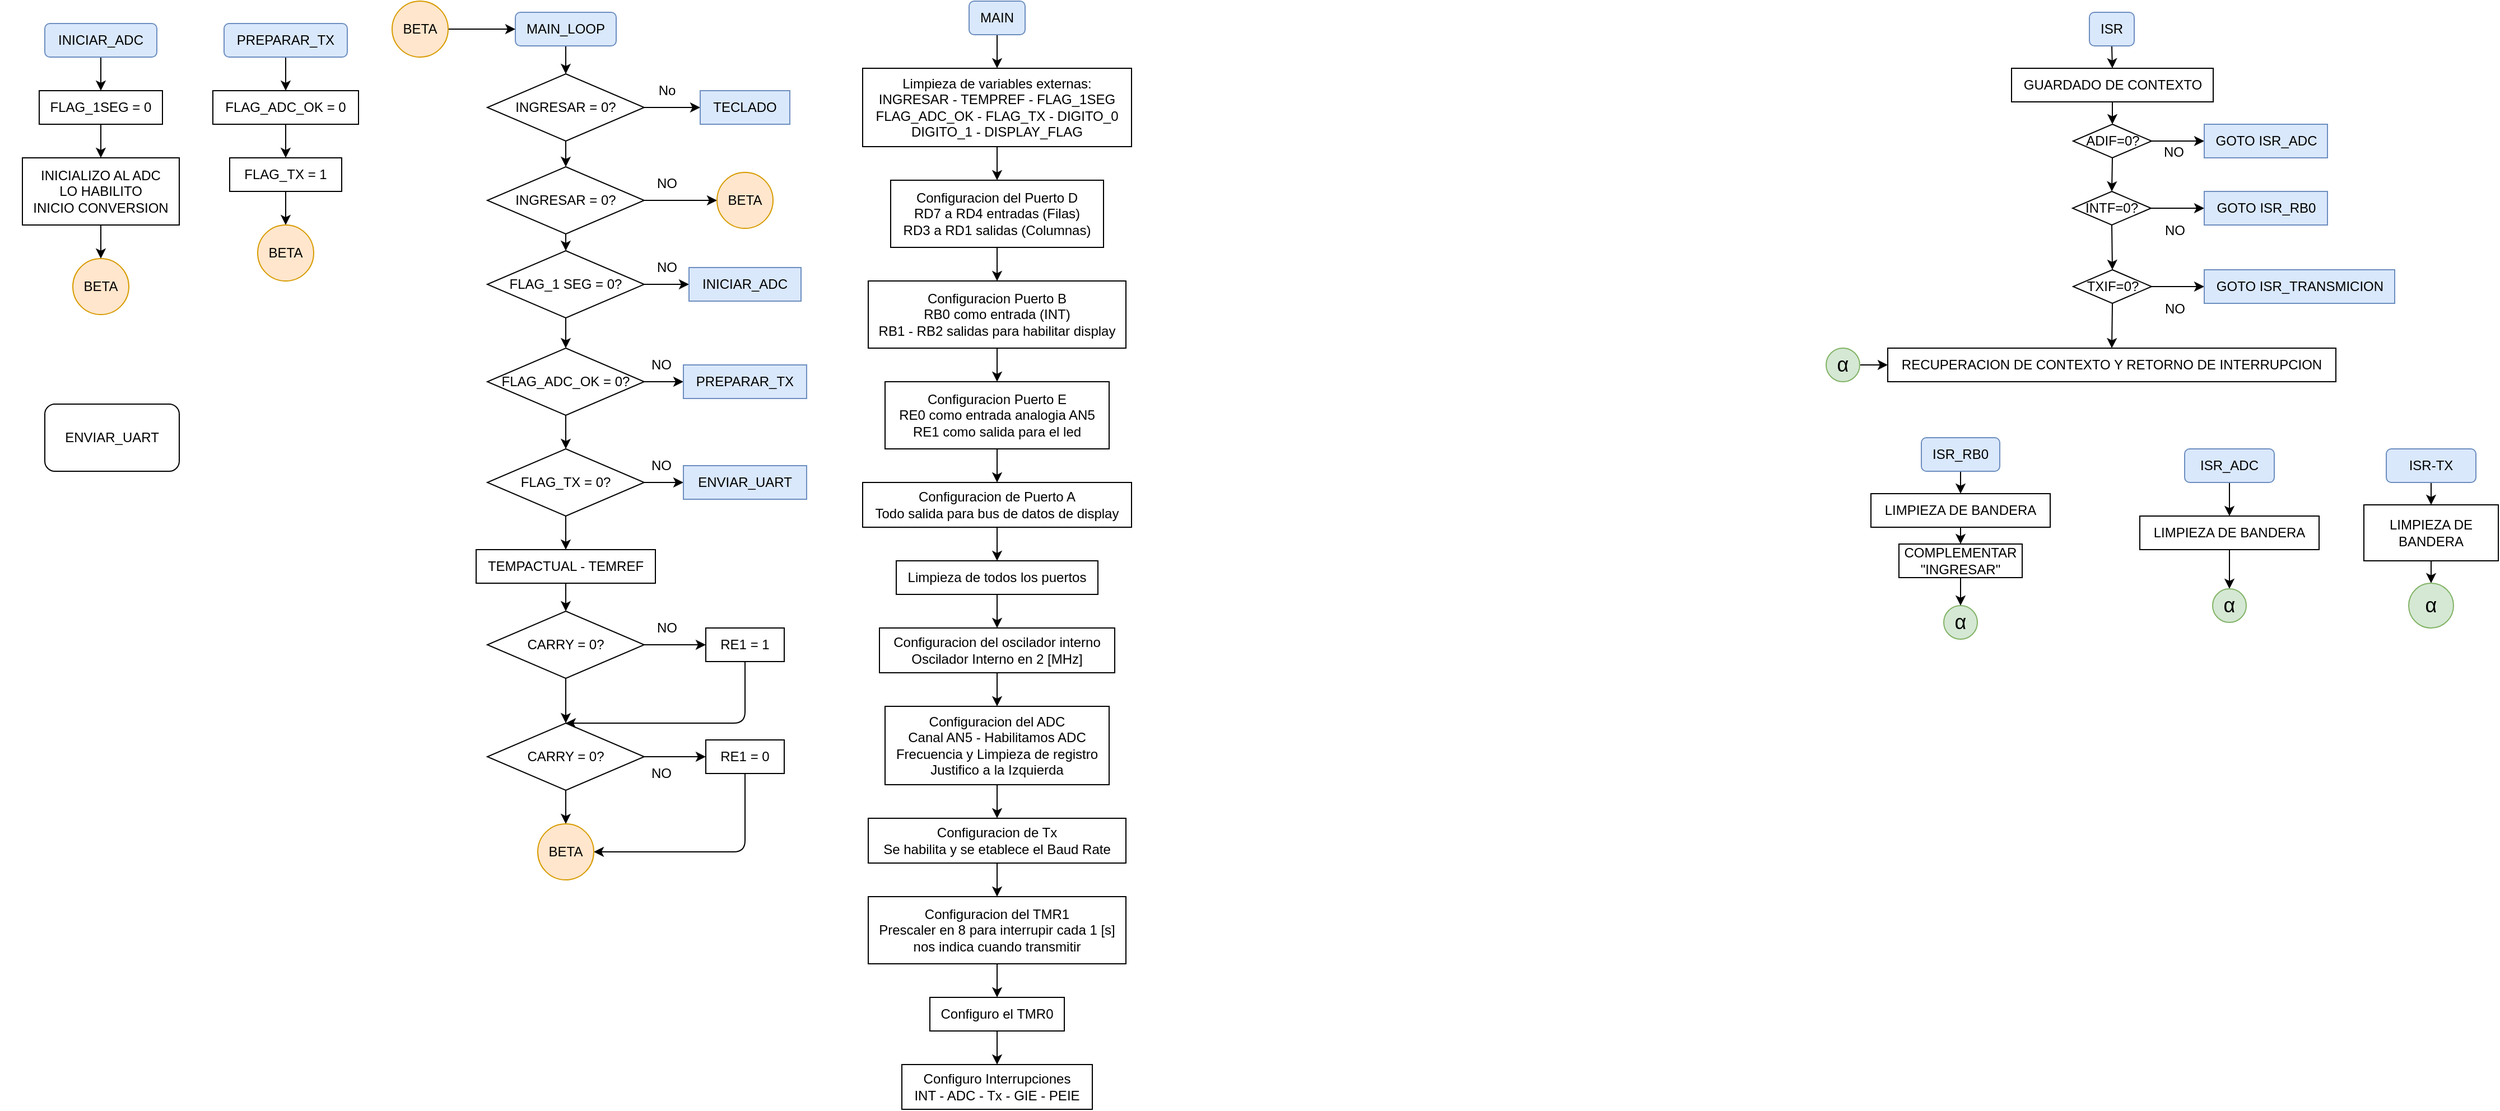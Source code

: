 <mxfile>
    <diagram id="9Iszyg2DKhIXJrNhtRNU" name="Page-1">
        <mxGraphModel dx="2291" dy="759" grid="1" gridSize="10" guides="1" tooltips="1" connect="1" arrows="1" fold="1" page="1" pageScale="1" pageWidth="850" pageHeight="1100" math="0" shadow="0">
            <root>
                <mxCell id="0"/>
                <mxCell id="1" parent="0"/>
                <mxCell id="99" value="" style="group" parent="1" vertex="1" connectable="0">
                    <mxGeometry x="90" y="410" width="160" height="220" as="geometry"/>
                </mxCell>
                <mxCell id="40" style="edgeStyle=none;html=1;exitX=0.5;exitY=1;exitDx=0;exitDy=0;" parent="99" source="41" target="43" edge="1">
                    <mxGeometry relative="1" as="geometry"/>
                </mxCell>
                <mxCell id="41" value="ISR_RB0" style="rounded=1;whiteSpace=wrap;html=1;fillColor=#dae8fc;strokeColor=#6c8ebf;" parent="99" vertex="1">
                    <mxGeometry x="45" width="70" height="30" as="geometry"/>
                </mxCell>
                <mxCell id="97" style="edgeStyle=none;html=1;exitX=0.5;exitY=1;exitDx=0;exitDy=0;entryX=0.5;entryY=0;entryDx=0;entryDy=0;" parent="99" source="43" target="96" edge="1">
                    <mxGeometry relative="1" as="geometry"/>
                </mxCell>
                <mxCell id="43" value="LIMPIEZA DE BANDERA" style="rounded=0;whiteSpace=wrap;html=1;" parent="99" vertex="1">
                    <mxGeometry y="50" width="160" height="30" as="geometry"/>
                </mxCell>
                <mxCell id="44" value="&lt;span style=&quot;font-family: &amp;quot;Google Sans&amp;quot;, Arial, sans-serif; font-size: 18px; text-align: start;&quot;&gt;&lt;font style=&quot;color: rgb(0, 0, 0);&quot;&gt;α&lt;/font&gt;&lt;/span&gt;" style="ellipse;whiteSpace=wrap;html=1;aspect=fixed;fillColor=#d5e8d4;strokeColor=#82b366;" parent="99" vertex="1">
                    <mxGeometry x="65" y="150" width="30" height="30" as="geometry"/>
                </mxCell>
                <mxCell id="98" style="edgeStyle=none;html=1;exitX=0.5;exitY=1;exitDx=0;exitDy=0;entryX=0.5;entryY=0;entryDx=0;entryDy=0;" parent="99" source="96" target="44" edge="1">
                    <mxGeometry relative="1" as="geometry"/>
                </mxCell>
                <mxCell id="96" value="COMPLEMENTAR &quot;INGRESAR&quot;" style="rounded=0;whiteSpace=wrap;html=1;" parent="99" vertex="1">
                    <mxGeometry x="25" y="95" width="110" height="30" as="geometry"/>
                </mxCell>
                <mxCell id="103" value="" style="group" parent="1" vertex="1" connectable="0">
                    <mxGeometry x="50" y="30" width="507.5" height="330" as="geometry"/>
                </mxCell>
                <mxCell id="13" style="edgeStyle=none;html=1;exitX=0.5;exitY=1;exitDx=0;exitDy=0;entryX=0.5;entryY=0;entryDx=0;entryDy=0;" parent="103" source="11" target="12" edge="1">
                    <mxGeometry relative="1" as="geometry"/>
                </mxCell>
                <mxCell id="11" value="ISR" style="rounded=1;whiteSpace=wrap;html=1;fillColor=#dae8fc;strokeColor=#6c8ebf;" parent="103" vertex="1">
                    <mxGeometry x="235" width="40" height="30" as="geometry"/>
                </mxCell>
                <mxCell id="17" style="edgeStyle=none;html=1;exitX=0.5;exitY=1;exitDx=0;exitDy=0;entryX=0.5;entryY=0;entryDx=0;entryDy=0;" parent="103" source="12" target="14" edge="1">
                    <mxGeometry relative="1" as="geometry"/>
                </mxCell>
                <mxCell id="12" value="GUARDADO DE CONTEXTO" style="rounded=0;whiteSpace=wrap;html=1;" parent="103" vertex="1">
                    <mxGeometry x="165.5" y="50" width="180" height="30" as="geometry"/>
                </mxCell>
                <mxCell id="18" style="edgeStyle=none;html=1;exitX=0.5;exitY=1;exitDx=0;exitDy=0;entryX=0.5;entryY=0;entryDx=0;entryDy=0;" parent="103" source="14" target="15" edge="1">
                    <mxGeometry relative="1" as="geometry"/>
                </mxCell>
                <mxCell id="23" style="edgeStyle=none;html=1;exitX=1;exitY=0.5;exitDx=0;exitDy=0;" parent="103" source="14" target="22" edge="1">
                    <mxGeometry relative="1" as="geometry"/>
                </mxCell>
                <mxCell id="14" value="ADIF=0?" style="rhombus;whiteSpace=wrap;html=1;" parent="103" vertex="1">
                    <mxGeometry x="220.5" y="100" width="70" height="30" as="geometry"/>
                </mxCell>
                <mxCell id="19" style="edgeStyle=none;html=1;exitX=0.5;exitY=1;exitDx=0;exitDy=0;entryX=0.5;entryY=0;entryDx=0;entryDy=0;" parent="103" source="15" target="16" edge="1">
                    <mxGeometry relative="1" as="geometry"/>
                </mxCell>
                <mxCell id="25" style="edgeStyle=none;html=1;exitX=1;exitY=0.5;exitDx=0;exitDy=0;entryX=0;entryY=0.5;entryDx=0;entryDy=0;" parent="103" source="15" target="24" edge="1">
                    <mxGeometry relative="1" as="geometry"/>
                </mxCell>
                <mxCell id="15" value="INTF=0?" style="rhombus;whiteSpace=wrap;html=1;" parent="103" vertex="1">
                    <mxGeometry x="220" y="160" width="70" height="30" as="geometry"/>
                </mxCell>
                <mxCell id="27" style="edgeStyle=none;html=1;exitX=1;exitY=0.5;exitDx=0;exitDy=0;entryX=0;entryY=0.5;entryDx=0;entryDy=0;" parent="103" source="16" target="26" edge="1">
                    <mxGeometry relative="1" as="geometry"/>
                </mxCell>
                <mxCell id="32" style="edgeStyle=none;html=1;exitX=0.5;exitY=1;exitDx=0;exitDy=0;entryX=0.5;entryY=0;entryDx=0;entryDy=0;" parent="103" source="16" target="31" edge="1">
                    <mxGeometry relative="1" as="geometry">
                        <mxPoint x="255" y="390" as="targetPoint"/>
                    </mxGeometry>
                </mxCell>
                <mxCell id="16" value="TXIF=0?" style="rhombus;whiteSpace=wrap;html=1;" parent="103" vertex="1">
                    <mxGeometry x="220.5" y="230" width="70" height="30" as="geometry"/>
                </mxCell>
                <mxCell id="22" value="GOTO ISR_ADC" style="rounded=0;whiteSpace=wrap;html=1;fillColor=#dae8fc;strokeColor=#6c8ebf;" parent="103" vertex="1">
                    <mxGeometry x="337.5" y="100" width="110" height="30" as="geometry"/>
                </mxCell>
                <mxCell id="24" value="GOTO ISR_RB0" style="rounded=0;whiteSpace=wrap;html=1;fillColor=#dae8fc;strokeColor=#6c8ebf;" parent="103" vertex="1">
                    <mxGeometry x="337.5" y="160" width="110" height="30" as="geometry"/>
                </mxCell>
                <mxCell id="26" value="GOTO ISR_TRANSMICION" style="rounded=0;whiteSpace=wrap;html=1;fillColor=#dae8fc;strokeColor=#6c8ebf;" parent="103" vertex="1">
                    <mxGeometry x="337.5" y="230" width="170" height="30" as="geometry"/>
                </mxCell>
                <mxCell id="28" value="NO" style="text;html=1;align=center;verticalAlign=middle;resizable=0;points=[];autosize=1;strokeColor=none;fillColor=none;" parent="103" vertex="1">
                    <mxGeometry x="290" y="110" width="40" height="30" as="geometry"/>
                </mxCell>
                <mxCell id="29" value="NO" style="text;html=1;align=center;verticalAlign=middle;resizable=0;points=[];autosize=1;strokeColor=none;fillColor=none;" parent="103" vertex="1">
                    <mxGeometry x="290.5" y="180" width="40" height="30" as="geometry"/>
                </mxCell>
                <mxCell id="30" value="NO" style="text;html=1;align=center;verticalAlign=middle;resizable=0;points=[];autosize=1;strokeColor=none;fillColor=none;" parent="103" vertex="1">
                    <mxGeometry x="290.5" y="250" width="40" height="30" as="geometry"/>
                </mxCell>
                <mxCell id="31" value="RECUPERACION DE CONTEXTO Y RETORNO DE INTERRUPCION" style="rounded=0;whiteSpace=wrap;html=1;" parent="103" vertex="1">
                    <mxGeometry x="55" y="300" width="400" height="30" as="geometry"/>
                </mxCell>
                <mxCell id="50" style="edgeStyle=none;html=1;exitX=1;exitY=0.5;exitDx=0;exitDy=0;entryX=0;entryY=0.5;entryDx=0;entryDy=0;" parent="103" source="38" target="31" edge="1">
                    <mxGeometry relative="1" as="geometry"/>
                </mxCell>
                <mxCell id="38" value="&lt;span style=&quot;font-family: &amp;quot;Google Sans&amp;quot;, Arial, sans-serif; font-size: 18px; text-align: start;&quot;&gt;&lt;font style=&quot;color: rgb(0, 0, 0);&quot;&gt;α&lt;/font&gt;&lt;/span&gt;" style="ellipse;whiteSpace=wrap;html=1;aspect=fixed;fillColor=#d5e8d4;strokeColor=#82b366;" parent="103" vertex="1">
                    <mxGeometry y="300" width="30" height="30" as="geometry"/>
                </mxCell>
                <mxCell id="104" value="" style="group" parent="1" vertex="1" connectable="0">
                    <mxGeometry x="330" y="420" width="160" height="155" as="geometry"/>
                </mxCell>
                <mxCell id="35" style="edgeStyle=none;html=1;exitX=0.5;exitY=1;exitDx=0;exitDy=0;" parent="104" source="33" target="34" edge="1">
                    <mxGeometry relative="1" as="geometry"/>
                </mxCell>
                <mxCell id="33" value="&lt;span style=&quot;color: rgb(0, 0, 0);&quot;&gt;ISR_ADC&lt;/span&gt;" style="rounded=1;whiteSpace=wrap;html=1;fillColor=#dae8fc;strokeColor=#6c8ebf;" parent="104" vertex="1">
                    <mxGeometry x="40" width="80" height="30" as="geometry"/>
                </mxCell>
                <mxCell id="37" style="edgeStyle=none;html=1;exitX=0.5;exitY=1;exitDx=0;exitDy=0;entryX=0.5;entryY=0;entryDx=0;entryDy=0;" parent="104" source="34" target="36" edge="1">
                    <mxGeometry relative="1" as="geometry"/>
                </mxCell>
                <mxCell id="34" value="LIMPIEZA DE BANDERA" style="rounded=0;whiteSpace=wrap;html=1;" parent="104" vertex="1">
                    <mxGeometry y="60" width="160" height="30" as="geometry"/>
                </mxCell>
                <mxCell id="36" value="&lt;span style=&quot;font-family: &amp;quot;Google Sans&amp;quot;, Arial, sans-serif; font-size: 18px; text-align: start;&quot;&gt;&lt;font style=&quot;color: rgb(0, 0, 0);&quot;&gt;α&lt;/font&gt;&lt;/span&gt;" style="ellipse;whiteSpace=wrap;html=1;aspect=fixed;fillColor=#d5e8d4;strokeColor=#82b366;" parent="104" vertex="1">
                    <mxGeometry x="65" y="125" width="30" height="30" as="geometry"/>
                </mxCell>
                <mxCell id="105" value="" style="group" parent="1" vertex="1" connectable="0">
                    <mxGeometry x="530" y="420" width="120" height="160" as="geometry"/>
                </mxCell>
                <mxCell id="45" style="edgeStyle=none;html=1;exitX=0.5;exitY=1;exitDx=0;exitDy=0;" parent="105" source="46" target="48" edge="1">
                    <mxGeometry relative="1" as="geometry"/>
                </mxCell>
                <mxCell id="46" value="ISR-TX" style="rounded=1;whiteSpace=wrap;html=1;fillColor=#dae8fc;strokeColor=#6c8ebf;" parent="105" vertex="1">
                    <mxGeometry x="20" width="80" height="30" as="geometry"/>
                </mxCell>
                <mxCell id="47" style="edgeStyle=none;html=1;exitX=0.5;exitY=1;exitDx=0;exitDy=0;entryX=0.5;entryY=0;entryDx=0;entryDy=0;" parent="105" source="48" target="49" edge="1">
                    <mxGeometry relative="1" as="geometry"/>
                </mxCell>
                <mxCell id="48" value="LIMPIEZA DE BANDERA" style="rounded=0;whiteSpace=wrap;html=1;" parent="105" vertex="1">
                    <mxGeometry y="50" width="120" height="50" as="geometry"/>
                </mxCell>
                <mxCell id="49" value="&lt;span style=&quot;font-family: &amp;quot;Google Sans&amp;quot;, Arial, sans-serif; font-size: 18px; text-align: start;&quot;&gt;&lt;font style=&quot;color: rgb(0, 0, 0);&quot;&gt;α&lt;/font&gt;&lt;/span&gt;" style="ellipse;whiteSpace=wrap;html=1;aspect=fixed;fillColor=#d5e8d4;strokeColor=#82b366;" parent="105" vertex="1">
                    <mxGeometry x="40" y="120" width="40" height="40" as="geometry"/>
                </mxCell>
                <mxCell id="142" value="" style="group" vertex="1" connectable="0" parent="1">
                    <mxGeometry x="-810" y="20" width="240" height="990" as="geometry"/>
                </mxCell>
                <mxCell id="53" style="edgeStyle=none;html=1;exitX=0.5;exitY=1;exitDx=0;exitDy=0;entryX=0.5;entryY=0;entryDx=0;entryDy=0;" parent="142" source="3" target="52" edge="1">
                    <mxGeometry relative="1" as="geometry"/>
                </mxCell>
                <mxCell id="3" value="Configuracion del Puerto D&lt;div&gt;RD7 a RD4 entradas (Filas)&lt;/div&gt;&lt;div&gt;RD3 a RD1 salidas (Columnas)&lt;/div&gt;" style="rounded=0;whiteSpace=wrap;html=1;" parent="142" vertex="1">
                    <mxGeometry x="25" y="160" width="190" height="60" as="geometry"/>
                </mxCell>
                <mxCell id="70" style="edgeStyle=none;html=1;exitX=0.5;exitY=1;exitDx=0;exitDy=0;entryX=0.5;entryY=0;entryDx=0;entryDy=0;" parent="142" source="7" target="69" edge="1">
                    <mxGeometry relative="1" as="geometry"/>
                </mxCell>
                <mxCell id="7" value="MAIN" style="rounded=1;whiteSpace=wrap;html=1;fillColor=#dae8fc;strokeColor=#6c8ebf;" parent="142" vertex="1">
                    <mxGeometry x="95" width="50" height="30" as="geometry"/>
                </mxCell>
                <mxCell id="131" style="edgeStyle=none;html=1;exitX=0.5;exitY=1;exitDx=0;exitDy=0;entryX=0.5;entryY=0;entryDx=0;entryDy=0;" edge="1" parent="142" source="52" target="130">
                    <mxGeometry relative="1" as="geometry"/>
                </mxCell>
                <mxCell id="52" value="Configuracion Puerto B&lt;div&gt;RB0 como entrada (INT)&lt;/div&gt;&lt;div&gt;RB1 - RB2 salidas para habilitar display&lt;/div&gt;" style="rounded=0;whiteSpace=wrap;html=1;" parent="142" vertex="1">
                    <mxGeometry x="5" y="250" width="230" height="60" as="geometry"/>
                </mxCell>
                <mxCell id="140" style="edgeStyle=none;html=1;exitX=0.5;exitY=1;exitDx=0;exitDy=0;entryX=0.5;entryY=0;entryDx=0;entryDy=0;" edge="1" parent="142" source="54" target="139">
                    <mxGeometry relative="1" as="geometry"/>
                </mxCell>
                <mxCell id="54" value="Configuracion del TMR1&lt;div&gt;Prescaler en 8 para interrupir cada 1 [s]&lt;/div&gt;&lt;div&gt;nos indica cuando transmitir&lt;/div&gt;" style="rounded=0;whiteSpace=wrap;html=1;" parent="142" vertex="1">
                    <mxGeometry x="5" y="800" width="230" height="60" as="geometry"/>
                </mxCell>
                <mxCell id="64" style="edgeStyle=none;html=1;exitX=0.5;exitY=1;exitDx=0;exitDy=0;entryX=0.5;entryY=0;entryDx=0;entryDy=0;" parent="142" source="61" target="62" edge="1">
                    <mxGeometry relative="1" as="geometry"/>
                </mxCell>
                <mxCell id="61" value="Configuracion de Puerto A&lt;div&gt;Todo salida para bus de datos de display&lt;/div&gt;" style="rounded=0;whiteSpace=wrap;html=1;" parent="142" vertex="1">
                    <mxGeometry y="430" width="240" height="40" as="geometry"/>
                </mxCell>
                <mxCell id="75" style="edgeStyle=none;html=1;exitX=0.5;exitY=1;exitDx=0;exitDy=0;entryX=0.5;entryY=0;entryDx=0;entryDy=0;" parent="142" source="62" target="73" edge="1">
                    <mxGeometry relative="1" as="geometry"/>
                </mxCell>
                <mxCell id="62" value="Limpieza de todos los puertos" style="rounded=0;whiteSpace=wrap;html=1;" parent="142" vertex="1">
                    <mxGeometry x="30" y="500" width="180" height="30" as="geometry"/>
                </mxCell>
                <mxCell id="67" value="Configuro Interrupciones&lt;div&gt;INT - ADC - Tx - GIE - PEIE&lt;/div&gt;" style="rounded=0;whiteSpace=wrap;html=1;" parent="142" vertex="1">
                    <mxGeometry x="35" y="950" width="170" height="40" as="geometry"/>
                </mxCell>
                <mxCell id="71" style="edgeStyle=none;html=1;exitX=0.5;exitY=1;exitDx=0;exitDy=0;entryX=0.5;entryY=0;entryDx=0;entryDy=0;" parent="142" source="69" target="3" edge="1">
                    <mxGeometry relative="1" as="geometry"/>
                </mxCell>
                <mxCell id="69" value="Limpieza de variables externas:&lt;div&gt;INGRESAR - TEMPREF - FLAG_1SEG&lt;/div&gt;&lt;div&gt;FLAG_ADC_OK - FLAG_TX - DIGITO_0&lt;/div&gt;&lt;div&gt;DIGITO_1 - DISPLAY_FLAG&lt;/div&gt;" style="rounded=0;whiteSpace=wrap;html=1;" parent="142" vertex="1">
                    <mxGeometry y="60" width="240" height="70" as="geometry"/>
                </mxCell>
                <mxCell id="134" style="edgeStyle=none;html=1;exitX=0.5;exitY=1;exitDx=0;exitDy=0;entryX=0.5;entryY=0;entryDx=0;entryDy=0;" edge="1" parent="142" source="73" target="133">
                    <mxGeometry relative="1" as="geometry"/>
                </mxCell>
                <mxCell id="73" value="Configuracion del oscilador interno&lt;div&gt;Oscilador Interno en 2 [MHz]&lt;/div&gt;" style="whiteSpace=wrap;html=1;" parent="142" vertex="1">
                    <mxGeometry x="15" y="560" width="210" height="40" as="geometry"/>
                </mxCell>
                <mxCell id="132" style="edgeStyle=none;html=1;exitX=0.5;exitY=1;exitDx=0;exitDy=0;entryX=0.5;entryY=0;entryDx=0;entryDy=0;" edge="1" parent="142" source="130" target="61">
                    <mxGeometry relative="1" as="geometry"/>
                </mxCell>
                <mxCell id="130" value="Configuracion Puerto E&lt;div&gt;RE0 como entrada analogia AN5&lt;/div&gt;&lt;div&gt;RE1 como salida para el led&lt;/div&gt;" style="whiteSpace=wrap;html=1;" vertex="1" parent="142">
                    <mxGeometry x="20" y="340" width="200" height="60" as="geometry"/>
                </mxCell>
                <mxCell id="137" style="edgeStyle=none;html=1;exitX=0.5;exitY=1;exitDx=0;exitDy=0;entryX=0.5;entryY=0;entryDx=0;entryDy=0;" edge="1" parent="142" source="133" target="135">
                    <mxGeometry relative="1" as="geometry"/>
                </mxCell>
                <mxCell id="133" value="Configuracion del ADC&lt;div&gt;Canal AN5 - Habilitamos ADC&lt;/div&gt;&lt;div&gt;Frecuencia y Limpieza de registro&lt;/div&gt;&lt;div&gt;Justifico a la Izquierda&lt;/div&gt;" style="whiteSpace=wrap;html=1;" vertex="1" parent="142">
                    <mxGeometry x="20" y="630" width="200" height="70" as="geometry"/>
                </mxCell>
                <mxCell id="138" style="edgeStyle=none;html=1;exitX=0.5;exitY=1;exitDx=0;exitDy=0;entryX=0.5;entryY=0;entryDx=0;entryDy=0;" edge="1" parent="142" source="135" target="54">
                    <mxGeometry relative="1" as="geometry"/>
                </mxCell>
                <mxCell id="135" value="Configuracion de Tx&lt;div&gt;Se habilita y se etablece el Baud Rate&lt;/div&gt;" style="rounded=0;whiteSpace=wrap;html=1;" vertex="1" parent="142">
                    <mxGeometry x="5" y="730" width="230" height="40" as="geometry"/>
                </mxCell>
                <mxCell id="141" style="edgeStyle=none;html=1;exitX=0.5;exitY=1;exitDx=0;exitDy=0;entryX=0.5;entryY=0;entryDx=0;entryDy=0;" edge="1" parent="142" source="139" target="67">
                    <mxGeometry relative="1" as="geometry"/>
                </mxCell>
                <mxCell id="139" value="Configuro el TMR0" style="whiteSpace=wrap;html=1;" vertex="1" parent="142">
                    <mxGeometry x="60" y="890" width="120" height="30" as="geometry"/>
                </mxCell>
                <mxCell id="222" value="" style="group" vertex="1" connectable="0" parent="1">
                    <mxGeometry x="-1580" y="20" width="180" height="300" as="geometry"/>
                </mxCell>
                <mxCell id="219" style="edgeStyle=none;html=1;exitX=0.5;exitY=1;exitDx=0;exitDy=0;entryX=0.5;entryY=0;entryDx=0;entryDy=0;fontFamily=Helvetica;fontSize=12;fontColor=default;" edge="1" parent="222" source="128" target="175">
                    <mxGeometry relative="1" as="geometry"/>
                </mxCell>
                <mxCell id="128" value="INICIAR_ADC" style="rounded=1;whiteSpace=wrap;html=1;fillColor=#dae8fc;strokeColor=#6c8ebf;" parent="222" vertex="1">
                    <mxGeometry x="40" y="20" width="100" height="30" as="geometry"/>
                </mxCell>
                <mxCell id="220" style="edgeStyle=none;html=1;exitX=0.5;exitY=1;exitDx=0;exitDy=0;entryX=0.5;entryY=0;entryDx=0;entryDy=0;fontFamily=Helvetica;fontSize=12;fontColor=default;" edge="1" parent="222" source="175" target="176">
                    <mxGeometry relative="1" as="geometry"/>
                </mxCell>
                <mxCell id="175" value="FLAG_1SEG = 0" style="whiteSpace=wrap;html=1;strokeColor=default;align=center;verticalAlign=middle;fontFamily=Helvetica;fontSize=12;fontColor=default;fillColor=default;" vertex="1" parent="222">
                    <mxGeometry x="35" y="80" width="110" height="30" as="geometry"/>
                </mxCell>
                <mxCell id="221" style="edgeStyle=none;html=1;exitX=0.5;exitY=1;exitDx=0;exitDy=0;entryX=0.5;entryY=0;entryDx=0;entryDy=0;fontFamily=Helvetica;fontSize=12;fontColor=default;" edge="1" parent="222" source="176" target="218">
                    <mxGeometry relative="1" as="geometry"/>
                </mxCell>
                <mxCell id="176" value="INICIALIZO AL ADC&lt;div&gt;LO HABILITO&lt;/div&gt;&lt;div&gt;INICIO CONVERSION&lt;/div&gt;" style="whiteSpace=wrap;html=1;strokeColor=default;align=center;verticalAlign=middle;fontFamily=Helvetica;fontSize=12;fontColor=default;fillColor=default;" vertex="1" parent="222">
                    <mxGeometry x="20" y="140" width="140" height="60" as="geometry"/>
                </mxCell>
                <mxCell id="218" value="BETA" style="ellipse;whiteSpace=wrap;html=1;strokeColor=#d79b00;align=center;verticalAlign=middle;fontFamily=Helvetica;fontSize=12;fillColor=#ffe6cc;aspect=fixed;" vertex="1" parent="222">
                    <mxGeometry x="65" y="230" width="50" height="50" as="geometry"/>
                </mxCell>
                <mxCell id="230" value="" style="group" vertex="1" connectable="0" parent="1">
                    <mxGeometry x="-1410" y="20" width="170" height="270" as="geometry"/>
                </mxCell>
                <mxCell id="227" style="edgeStyle=none;html=1;exitX=0.5;exitY=1;exitDx=0;exitDy=0;entryX=0.5;entryY=0;entryDx=0;entryDy=0;fontFamily=Helvetica;fontSize=12;fontColor=default;" edge="1" parent="230" source="223" target="224">
                    <mxGeometry relative="1" as="geometry"/>
                </mxCell>
                <mxCell id="223" value="PREPARAR_TX" style="rounded=1;whiteSpace=wrap;html=1;strokeColor=#6c8ebf;align=center;verticalAlign=middle;fontFamily=Helvetica;fontSize=12;fillColor=#dae8fc;" vertex="1" parent="230">
                    <mxGeometry x="30" y="20" width="110" height="30" as="geometry"/>
                </mxCell>
                <mxCell id="228" style="edgeStyle=none;html=1;exitX=0.5;exitY=1;exitDx=0;exitDy=0;entryX=0.5;entryY=0;entryDx=0;entryDy=0;fontFamily=Helvetica;fontSize=12;fontColor=default;" edge="1" parent="230" source="224" target="225">
                    <mxGeometry relative="1" as="geometry"/>
                </mxCell>
                <mxCell id="224" value="FLAG_ADC_OK = 0" style="whiteSpace=wrap;html=1;strokeColor=default;align=center;verticalAlign=middle;fontFamily=Helvetica;fontSize=12;fontColor=default;fillColor=default;" vertex="1" parent="230">
                    <mxGeometry x="20" y="80" width="130" height="30" as="geometry"/>
                </mxCell>
                <mxCell id="229" style="edgeStyle=none;html=1;exitX=0.5;exitY=1;exitDx=0;exitDy=0;entryX=0.5;entryY=0;entryDx=0;entryDy=0;fontFamily=Helvetica;fontSize=12;fontColor=default;" edge="1" parent="230" source="225" target="226">
                    <mxGeometry relative="1" as="geometry"/>
                </mxCell>
                <mxCell id="225" value="FLAG_TX = 1" style="whiteSpace=wrap;html=1;strokeColor=default;align=center;verticalAlign=middle;fontFamily=Helvetica;fontSize=12;fontColor=default;fillColor=default;" vertex="1" parent="230">
                    <mxGeometry x="35" y="140" width="100" height="30" as="geometry"/>
                </mxCell>
                <mxCell id="226" value="BETA" style="ellipse;whiteSpace=wrap;html=1;strokeColor=#d79b00;align=center;verticalAlign=middle;fontFamily=Helvetica;fontSize=12;fillColor=#ffe6cc;aspect=fixed;" vertex="1" parent="230">
                    <mxGeometry x="60" y="200" width="50" height="50" as="geometry"/>
                </mxCell>
                <mxCell id="231" value="ENVIAR_UART" style="rounded=1;whiteSpace=wrap;html=1;strokeColor=default;align=center;verticalAlign=middle;fontFamily=Helvetica;fontSize=12;fontColor=default;fillColor=default;" vertex="1" parent="1">
                    <mxGeometry x="-1540" y="380" width="120" height="60" as="geometry"/>
                </mxCell>
                <mxCell id="238" value="" style="group" vertex="1" connectable="0" parent="1">
                    <mxGeometry x="-1230" y="20" width="370" height="785" as="geometry"/>
                </mxCell>
                <mxCell id="83" style="edgeStyle=none;html=1;exitX=0.5;exitY=1;exitDx=0;exitDy=0;entryX=0.5;entryY=0;entryDx=0;entryDy=0;" parent="238" source="66" target="82" edge="1">
                    <mxGeometry relative="1" as="geometry"/>
                </mxCell>
                <mxCell id="66" value="MAIN_LOOP" style="rounded=1;whiteSpace=wrap;html=1;fillColor=#dae8fc;strokeColor=#6c8ebf;" parent="238" vertex="1">
                    <mxGeometry x="110" y="10" width="90" height="30" as="geometry"/>
                </mxCell>
                <mxCell id="85" style="edgeStyle=none;html=1;exitX=1;exitY=0.5;exitDx=0;exitDy=0;entryX=0;entryY=0.5;entryDx=0;entryDy=0;" parent="238" source="82" target="84" edge="1">
                    <mxGeometry relative="1" as="geometry"/>
                </mxCell>
                <mxCell id="144" style="edgeStyle=none;html=1;exitX=0.5;exitY=1;exitDx=0;exitDy=0;entryX=0.5;entryY=0;entryDx=0;entryDy=0;" edge="1" parent="238" source="82" target="143">
                    <mxGeometry relative="1" as="geometry"/>
                </mxCell>
                <mxCell id="82" value="INGRESAR = 0?" style="rhombus;whiteSpace=wrap;html=1;" parent="238" vertex="1">
                    <mxGeometry x="85" y="65" width="140" height="60" as="geometry"/>
                </mxCell>
                <mxCell id="84" value="TECLADO" style="whiteSpace=wrap;html=1;fillColor=#dae8fc;strokeColor=#6c8ebf;" parent="238" vertex="1">
                    <mxGeometry x="275" y="80" width="80" height="30" as="geometry"/>
                </mxCell>
                <mxCell id="100" style="edgeStyle=none;html=1;exitX=1;exitY=0.5;exitDx=0;exitDy=0;entryX=0;entryY=0.5;entryDx=0;entryDy=0;" parent="238" source="89" target="66" edge="1">
                    <mxGeometry relative="1" as="geometry"/>
                </mxCell>
                <mxCell id="89" value="BETA" style="ellipse;whiteSpace=wrap;html=1;fillColor=#ffe6cc;strokeColor=#d79b00;" parent="238" vertex="1">
                    <mxGeometry width="50" height="50" as="geometry"/>
                </mxCell>
                <mxCell id="94" value="No" style="text;html=1;align=center;verticalAlign=middle;resizable=0;points=[];autosize=1;strokeColor=none;fillColor=none;" parent="238" vertex="1">
                    <mxGeometry x="225" y="65" width="40" height="30" as="geometry"/>
                </mxCell>
                <mxCell id="95" value="NO" style="text;html=1;align=center;verticalAlign=middle;resizable=0;points=[];autosize=1;strokeColor=none;fillColor=none;" parent="238" vertex="1">
                    <mxGeometry x="225" y="148" width="40" height="30" as="geometry"/>
                </mxCell>
                <mxCell id="147" style="edgeStyle=none;html=1;exitX=1;exitY=0.5;exitDx=0;exitDy=0;entryX=0;entryY=0.5;entryDx=0;entryDy=0;" edge="1" parent="238" source="143" target="145">
                    <mxGeometry relative="1" as="geometry"/>
                </mxCell>
                <mxCell id="149" style="edgeStyle=none;html=1;exitX=0.5;exitY=1;exitDx=0;exitDy=0;entryX=0.5;entryY=0;entryDx=0;entryDy=0;" edge="1" parent="238" source="143" target="148">
                    <mxGeometry relative="1" as="geometry"/>
                </mxCell>
                <mxCell id="143" value="INGRESAR = 0?" style="rhombus;whiteSpace=wrap;html=1;" vertex="1" parent="238">
                    <mxGeometry x="85" y="148" width="140" height="60" as="geometry"/>
                </mxCell>
                <mxCell id="145" value="BETA" style="ellipse;whiteSpace=wrap;html=1;fillColor=#ffe6cc;strokeColor=#d79b00;" vertex="1" parent="238">
                    <mxGeometry x="290" y="153" width="50" height="50" as="geometry"/>
                </mxCell>
                <mxCell id="151" style="edgeStyle=none;html=1;exitX=1;exitY=0.5;exitDx=0;exitDy=0;entryX=0;entryY=0.5;entryDx=0;entryDy=0;" edge="1" parent="238" source="148" target="150">
                    <mxGeometry relative="1" as="geometry"/>
                </mxCell>
                <mxCell id="156" style="edgeStyle=none;html=1;exitX=0.5;exitY=1;exitDx=0;exitDy=0;entryX=0.5;entryY=0;entryDx=0;entryDy=0;" edge="1" parent="238" source="148" target="153">
                    <mxGeometry relative="1" as="geometry"/>
                </mxCell>
                <mxCell id="148" value="FLAG_1 SEG = 0?" style="rhombus;whiteSpace=wrap;html=1;" vertex="1" parent="238">
                    <mxGeometry x="85" y="223" width="140" height="60" as="geometry"/>
                </mxCell>
                <mxCell id="150" value="INICIAR_ADC" style="whiteSpace=wrap;html=1;fillColor=#dae8fc;strokeColor=#6c8ebf;" vertex="1" parent="238">
                    <mxGeometry x="265" y="238" width="100" height="30" as="geometry"/>
                </mxCell>
                <mxCell id="152" value="NO" style="text;html=1;align=center;verticalAlign=middle;resizable=0;points=[];autosize=1;strokeColor=none;fillColor=none;" vertex="1" parent="238">
                    <mxGeometry x="225" y="223" width="40" height="30" as="geometry"/>
                </mxCell>
                <mxCell id="155" style="edgeStyle=none;html=1;exitX=1;exitY=0.5;exitDx=0;exitDy=0;entryX=0;entryY=0.5;entryDx=0;entryDy=0;" edge="1" parent="238" source="153" target="154">
                    <mxGeometry relative="1" as="geometry"/>
                </mxCell>
                <mxCell id="233" style="edgeStyle=none;html=1;exitX=0.5;exitY=1;exitDx=0;exitDy=0;entryX=0.5;entryY=0;entryDx=0;entryDy=0;fontFamily=Helvetica;fontSize=12;fontColor=default;" edge="1" parent="238" source="153" target="232">
                    <mxGeometry relative="1" as="geometry"/>
                </mxCell>
                <mxCell id="153" value="FLAG_ADC_OK = 0?" style="rhombus;whiteSpace=wrap;html=1;align=center;arcSize=25;double=0;" vertex="1" parent="238">
                    <mxGeometry x="85" y="310" width="140" height="60" as="geometry"/>
                </mxCell>
                <mxCell id="154" value="PREPARAR_TX" style="whiteSpace=wrap;html=1;fillColor=#dae8fc;strokeColor=#6c8ebf;" vertex="1" parent="238">
                    <mxGeometry x="260" y="325" width="110" height="30" as="geometry"/>
                </mxCell>
                <mxCell id="157" value="NO" style="text;html=1;align=center;verticalAlign=middle;resizable=0;points=[];autosize=1;strokeColor=none;fillColor=none;" vertex="1" parent="238">
                    <mxGeometry x="220" y="310" width="40" height="30" as="geometry"/>
                </mxCell>
                <mxCell id="161" style="edgeStyle=none;html=1;exitX=0.5;exitY=1;exitDx=0;exitDy=0;entryX=0.5;entryY=0;entryDx=0;entryDy=0;fontFamily=Helvetica;fontSize=12;fontColor=default;" edge="1" parent="238" source="158" target="159">
                    <mxGeometry relative="1" as="geometry"/>
                </mxCell>
                <mxCell id="158" value="TEMPACTUAL - TEMREF" style="whiteSpace=wrap;html=1;strokeColor=default;align=center;verticalAlign=middle;fontFamily=Helvetica;fontSize=12;fontColor=default;fillColor=default;" vertex="1" parent="238">
                    <mxGeometry x="75" y="490" width="160" height="30" as="geometry"/>
                </mxCell>
                <mxCell id="163" style="edgeStyle=none;html=1;exitX=0.5;exitY=1;exitDx=0;exitDy=0;entryX=0.5;entryY=0;entryDx=0;entryDy=0;fontFamily=Helvetica;fontSize=12;fontColor=default;" edge="1" parent="238" source="159" target="162">
                    <mxGeometry relative="1" as="geometry"/>
                </mxCell>
                <mxCell id="168" style="edgeStyle=none;html=1;exitX=1;exitY=0.5;exitDx=0;exitDy=0;entryX=0;entryY=0.5;entryDx=0;entryDy=0;fontFamily=Helvetica;fontSize=12;fontColor=default;" edge="1" parent="238" source="159" target="164">
                    <mxGeometry relative="1" as="geometry"/>
                </mxCell>
                <mxCell id="159" value="CARRY = 0?" style="rhombus;whiteSpace=wrap;html=1;align=center;arcSize=25;double=0;" vertex="1" parent="238">
                    <mxGeometry x="85" y="545" width="140" height="60" as="geometry"/>
                </mxCell>
                <mxCell id="167" style="edgeStyle=none;html=1;exitX=0.5;exitY=1;exitDx=0;exitDy=0;entryX=0.5;entryY=0;entryDx=0;entryDy=0;fontFamily=Helvetica;fontSize=12;fontColor=default;" edge="1" parent="238" source="162" target="166">
                    <mxGeometry relative="1" as="geometry"/>
                </mxCell>
                <mxCell id="170" style="edgeStyle=none;html=1;exitX=1;exitY=0.5;exitDx=0;exitDy=0;entryX=0;entryY=0.5;entryDx=0;entryDy=0;fontFamily=Helvetica;fontSize=12;fontColor=default;" edge="1" parent="238" source="162" target="165">
                    <mxGeometry relative="1" as="geometry"/>
                </mxCell>
                <mxCell id="162" value="CARRY = 0?" style="rhombus;whiteSpace=wrap;html=1;align=center;arcSize=25;double=0;" vertex="1" parent="238">
                    <mxGeometry x="85" y="645" width="140" height="60" as="geometry"/>
                </mxCell>
                <mxCell id="169" style="edgeStyle=none;html=1;exitX=0.5;exitY=1;exitDx=0;exitDy=0;entryX=0.5;entryY=0;entryDx=0;entryDy=0;fontFamily=Helvetica;fontSize=12;fontColor=default;" edge="1" parent="238" source="164" target="162">
                    <mxGeometry relative="1" as="geometry">
                        <Array as="points">
                            <mxPoint x="315" y="645"/>
                        </Array>
                    </mxGeometry>
                </mxCell>
                <mxCell id="164" value="RE1 = 1" style="whiteSpace=wrap;html=1;strokeColor=default;align=center;verticalAlign=middle;fontFamily=Helvetica;fontSize=12;fontColor=default;fillColor=default;" vertex="1" parent="238">
                    <mxGeometry x="280" y="560" width="70" height="30" as="geometry"/>
                </mxCell>
                <mxCell id="171" style="edgeStyle=none;html=1;exitX=0.5;exitY=1;exitDx=0;exitDy=0;entryX=1;entryY=0.5;entryDx=0;entryDy=0;fontFamily=Helvetica;fontSize=12;fontColor=default;" edge="1" parent="238" source="165" target="166">
                    <mxGeometry relative="1" as="geometry">
                        <Array as="points">
                            <mxPoint x="315" y="760"/>
                        </Array>
                    </mxGeometry>
                </mxCell>
                <mxCell id="165" value="RE1 = 0" style="whiteSpace=wrap;html=1;strokeColor=default;align=center;verticalAlign=middle;fontFamily=Helvetica;fontSize=12;fontColor=default;fillColor=default;" vertex="1" parent="238">
                    <mxGeometry x="280" y="660" width="70" height="30" as="geometry"/>
                </mxCell>
                <mxCell id="166" value="BETA" style="ellipse;whiteSpace=wrap;html=1;fillColor=#ffe6cc;strokeColor=#d79b00;" vertex="1" parent="238">
                    <mxGeometry x="130" y="735" width="50" height="50" as="geometry"/>
                </mxCell>
                <mxCell id="172" value="NO" style="text;html=1;align=center;verticalAlign=middle;resizable=0;points=[];autosize=1;strokeColor=none;fillColor=none;" vertex="1" parent="238">
                    <mxGeometry x="225" y="545" width="40" height="30" as="geometry"/>
                </mxCell>
                <mxCell id="173" value="NO" style="text;html=1;align=center;verticalAlign=middle;resizable=0;points=[];autosize=1;strokeColor=none;fillColor=none;" vertex="1" parent="238">
                    <mxGeometry x="220" y="675" width="40" height="30" as="geometry"/>
                </mxCell>
                <mxCell id="234" style="edgeStyle=none;html=1;exitX=0.5;exitY=1;exitDx=0;exitDy=0;entryX=0.5;entryY=0;entryDx=0;entryDy=0;fontFamily=Helvetica;fontSize=12;fontColor=default;" edge="1" parent="238" source="232" target="158">
                    <mxGeometry relative="1" as="geometry"/>
                </mxCell>
                <mxCell id="236" style="edgeStyle=none;html=1;exitX=1;exitY=0.5;exitDx=0;exitDy=0;entryX=0;entryY=0.5;entryDx=0;entryDy=0;fontFamily=Helvetica;fontSize=12;fontColor=default;" edge="1" parent="238" source="232" target="235">
                    <mxGeometry relative="1" as="geometry"/>
                </mxCell>
                <mxCell id="232" value="FLAG_TX = 0?" style="rhombus;whiteSpace=wrap;html=1;align=center;arcSize=25;double=0;" vertex="1" parent="238">
                    <mxGeometry x="85" y="400" width="140" height="60" as="geometry"/>
                </mxCell>
                <mxCell id="235" value="ENVIAR_UART" style="whiteSpace=wrap;html=1;fillColor=#dae8fc;strokeColor=#6c8ebf;" vertex="1" parent="238">
                    <mxGeometry x="260" y="415" width="110" height="30" as="geometry"/>
                </mxCell>
                <mxCell id="237" value="NO" style="text;html=1;align=center;verticalAlign=middle;resizable=0;points=[];autosize=1;strokeColor=none;fillColor=none;" vertex="1" parent="238">
                    <mxGeometry x="220" y="400" width="40" height="30" as="geometry"/>
                </mxCell>
            </root>
        </mxGraphModel>
    </diagram>
</mxfile>
